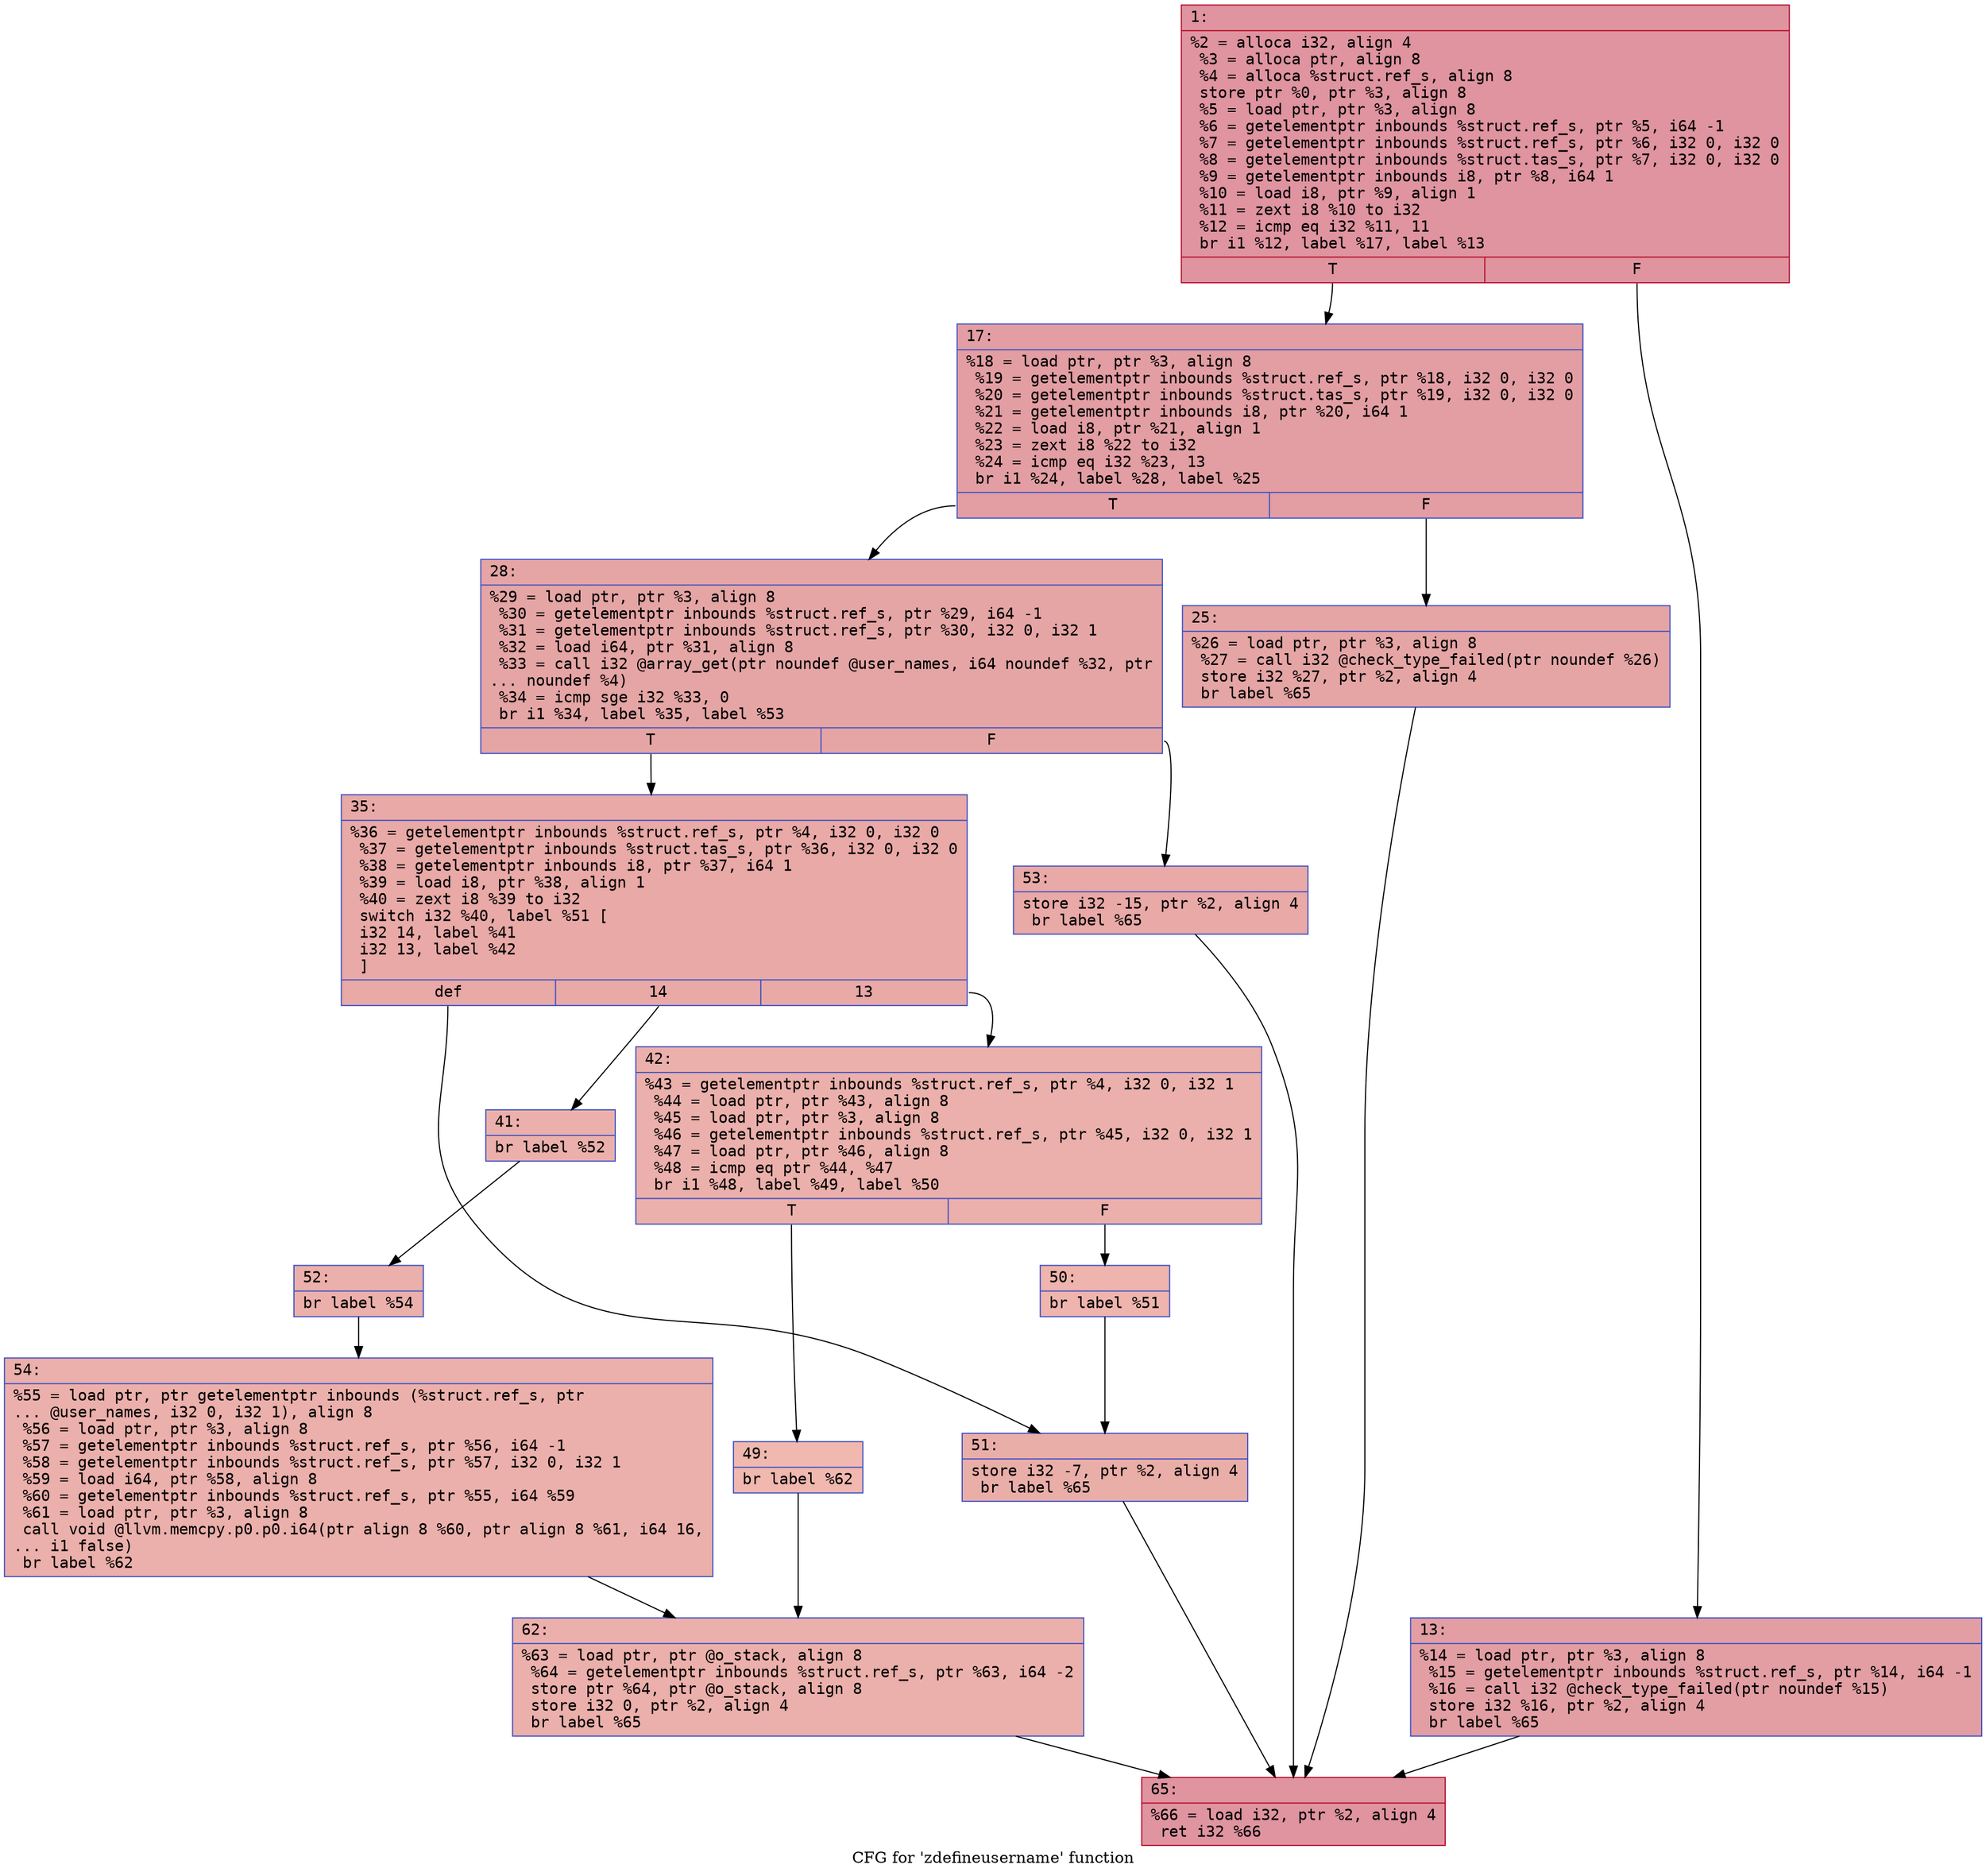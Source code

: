 digraph "CFG for 'zdefineusername' function" {
	label="CFG for 'zdefineusername' function";

	Node0x6000030d69e0 [shape=record,color="#b70d28ff", style=filled, fillcolor="#b70d2870" fontname="Courier",label="{1:\l|  %2 = alloca i32, align 4\l  %3 = alloca ptr, align 8\l  %4 = alloca %struct.ref_s, align 8\l  store ptr %0, ptr %3, align 8\l  %5 = load ptr, ptr %3, align 8\l  %6 = getelementptr inbounds %struct.ref_s, ptr %5, i64 -1\l  %7 = getelementptr inbounds %struct.ref_s, ptr %6, i32 0, i32 0\l  %8 = getelementptr inbounds %struct.tas_s, ptr %7, i32 0, i32 0\l  %9 = getelementptr inbounds i8, ptr %8, i64 1\l  %10 = load i8, ptr %9, align 1\l  %11 = zext i8 %10 to i32\l  %12 = icmp eq i32 %11, 11\l  br i1 %12, label %17, label %13\l|{<s0>T|<s1>F}}"];
	Node0x6000030d69e0:s0 -> Node0x6000030d6a80[tooltip="1 -> 17\nProbability 50.00%" ];
	Node0x6000030d69e0:s1 -> Node0x6000030d6a30[tooltip="1 -> 13\nProbability 50.00%" ];
	Node0x6000030d6a30 [shape=record,color="#3d50c3ff", style=filled, fillcolor="#be242e70" fontname="Courier",label="{13:\l|  %14 = load ptr, ptr %3, align 8\l  %15 = getelementptr inbounds %struct.ref_s, ptr %14, i64 -1\l  %16 = call i32 @check_type_failed(ptr noundef %15)\l  store i32 %16, ptr %2, align 4\l  br label %65\l}"];
	Node0x6000030d6a30 -> Node0x6000030d6e90[tooltip="13 -> 65\nProbability 100.00%" ];
	Node0x6000030d6a80 [shape=record,color="#3d50c3ff", style=filled, fillcolor="#be242e70" fontname="Courier",label="{17:\l|  %18 = load ptr, ptr %3, align 8\l  %19 = getelementptr inbounds %struct.ref_s, ptr %18, i32 0, i32 0\l  %20 = getelementptr inbounds %struct.tas_s, ptr %19, i32 0, i32 0\l  %21 = getelementptr inbounds i8, ptr %20, i64 1\l  %22 = load i8, ptr %21, align 1\l  %23 = zext i8 %22 to i32\l  %24 = icmp eq i32 %23, 13\l  br i1 %24, label %28, label %25\l|{<s0>T|<s1>F}}"];
	Node0x6000030d6a80:s0 -> Node0x6000030d6b20[tooltip="17 -> 28\nProbability 50.00%" ];
	Node0x6000030d6a80:s1 -> Node0x6000030d6ad0[tooltip="17 -> 25\nProbability 50.00%" ];
	Node0x6000030d6ad0 [shape=record,color="#3d50c3ff", style=filled, fillcolor="#c5333470" fontname="Courier",label="{25:\l|  %26 = load ptr, ptr %3, align 8\l  %27 = call i32 @check_type_failed(ptr noundef %26)\l  store i32 %27, ptr %2, align 4\l  br label %65\l}"];
	Node0x6000030d6ad0 -> Node0x6000030d6e90[tooltip="25 -> 65\nProbability 100.00%" ];
	Node0x6000030d6b20 [shape=record,color="#3d50c3ff", style=filled, fillcolor="#c5333470" fontname="Courier",label="{28:\l|  %29 = load ptr, ptr %3, align 8\l  %30 = getelementptr inbounds %struct.ref_s, ptr %29, i64 -1\l  %31 = getelementptr inbounds %struct.ref_s, ptr %30, i32 0, i32 1\l  %32 = load i64, ptr %31, align 8\l  %33 = call i32 @array_get(ptr noundef @user_names, i64 noundef %32, ptr\l... noundef %4)\l  %34 = icmp sge i32 %33, 0\l  br i1 %34, label %35, label %53\l|{<s0>T|<s1>F}}"];
	Node0x6000030d6b20:s0 -> Node0x6000030d6b70[tooltip="28 -> 35\nProbability 50.00%" ];
	Node0x6000030d6b20:s1 -> Node0x6000030d6da0[tooltip="28 -> 53\nProbability 50.00%" ];
	Node0x6000030d6b70 [shape=record,color="#3d50c3ff", style=filled, fillcolor="#ca3b3770" fontname="Courier",label="{35:\l|  %36 = getelementptr inbounds %struct.ref_s, ptr %4, i32 0, i32 0\l  %37 = getelementptr inbounds %struct.tas_s, ptr %36, i32 0, i32 0\l  %38 = getelementptr inbounds i8, ptr %37, i64 1\l  %39 = load i8, ptr %38, align 1\l  %40 = zext i8 %39 to i32\l  switch i32 %40, label %51 [\l    i32 14, label %41\l    i32 13, label %42\l  ]\l|{<s0>def|<s1>14|<s2>13}}"];
	Node0x6000030d6b70:s0 -> Node0x6000030d6d00[tooltip="35 -> 51\nProbability 33.33%" ];
	Node0x6000030d6b70:s1 -> Node0x6000030d6bc0[tooltip="35 -> 41\nProbability 33.33%" ];
	Node0x6000030d6b70:s2 -> Node0x6000030d6c10[tooltip="35 -> 42\nProbability 33.33%" ];
	Node0x6000030d6bc0 [shape=record,color="#3d50c3ff", style=filled, fillcolor="#d24b4070" fontname="Courier",label="{41:\l|  br label %52\l}"];
	Node0x6000030d6bc0 -> Node0x6000030d6d50[tooltip="41 -> 52\nProbability 100.00%" ];
	Node0x6000030d6c10 [shape=record,color="#3d50c3ff", style=filled, fillcolor="#d24b4070" fontname="Courier",label="{42:\l|  %43 = getelementptr inbounds %struct.ref_s, ptr %4, i32 0, i32 1\l  %44 = load ptr, ptr %43, align 8\l  %45 = load ptr, ptr %3, align 8\l  %46 = getelementptr inbounds %struct.ref_s, ptr %45, i32 0, i32 1\l  %47 = load ptr, ptr %46, align 8\l  %48 = icmp eq ptr %44, %47\l  br i1 %48, label %49, label %50\l|{<s0>T|<s1>F}}"];
	Node0x6000030d6c10:s0 -> Node0x6000030d6c60[tooltip="42 -> 49\nProbability 37.50%" ];
	Node0x6000030d6c10:s1 -> Node0x6000030d6cb0[tooltip="42 -> 50\nProbability 62.50%" ];
	Node0x6000030d6c60 [shape=record,color="#3d50c3ff", style=filled, fillcolor="#dc5d4a70" fontname="Courier",label="{49:\l|  br label %62\l}"];
	Node0x6000030d6c60 -> Node0x6000030d6e40[tooltip="49 -> 62\nProbability 100.00%" ];
	Node0x6000030d6cb0 [shape=record,color="#3d50c3ff", style=filled, fillcolor="#d8564670" fontname="Courier",label="{50:\l|  br label %51\l}"];
	Node0x6000030d6cb0 -> Node0x6000030d6d00[tooltip="50 -> 51\nProbability 100.00%" ];
	Node0x6000030d6d00 [shape=record,color="#3d50c3ff", style=filled, fillcolor="#d0473d70" fontname="Courier",label="{51:\l|  store i32 -7, ptr %2, align 4\l  br label %65\l}"];
	Node0x6000030d6d00 -> Node0x6000030d6e90[tooltip="51 -> 65\nProbability 100.00%" ];
	Node0x6000030d6d50 [shape=record,color="#3d50c3ff", style=filled, fillcolor="#d24b4070" fontname="Courier",label="{52:\l|  br label %54\l}"];
	Node0x6000030d6d50 -> Node0x6000030d6df0[tooltip="52 -> 54\nProbability 100.00%" ];
	Node0x6000030d6da0 [shape=record,color="#3d50c3ff", style=filled, fillcolor="#ca3b3770" fontname="Courier",label="{53:\l|  store i32 -15, ptr %2, align 4\l  br label %65\l}"];
	Node0x6000030d6da0 -> Node0x6000030d6e90[tooltip="53 -> 65\nProbability 100.00%" ];
	Node0x6000030d6df0 [shape=record,color="#3d50c3ff", style=filled, fillcolor="#d24b4070" fontname="Courier",label="{54:\l|  %55 = load ptr, ptr getelementptr inbounds (%struct.ref_s, ptr\l... @user_names, i32 0, i32 1), align 8\l  %56 = load ptr, ptr %3, align 8\l  %57 = getelementptr inbounds %struct.ref_s, ptr %56, i64 -1\l  %58 = getelementptr inbounds %struct.ref_s, ptr %57, i32 0, i32 1\l  %59 = load i64, ptr %58, align 8\l  %60 = getelementptr inbounds %struct.ref_s, ptr %55, i64 %59\l  %61 = load ptr, ptr %3, align 8\l  call void @llvm.memcpy.p0.p0.i64(ptr align 8 %60, ptr align 8 %61, i64 16,\l... i1 false)\l  br label %62\l}"];
	Node0x6000030d6df0 -> Node0x6000030d6e40[tooltip="54 -> 62\nProbability 100.00%" ];
	Node0x6000030d6e40 [shape=record,color="#3d50c3ff", style=filled, fillcolor="#d24b4070" fontname="Courier",label="{62:\l|  %63 = load ptr, ptr @o_stack, align 8\l  %64 = getelementptr inbounds %struct.ref_s, ptr %63, i64 -2\l  store ptr %64, ptr @o_stack, align 8\l  store i32 0, ptr %2, align 4\l  br label %65\l}"];
	Node0x6000030d6e40 -> Node0x6000030d6e90[tooltip="62 -> 65\nProbability 100.00%" ];
	Node0x6000030d6e90 [shape=record,color="#b70d28ff", style=filled, fillcolor="#b70d2870" fontname="Courier",label="{65:\l|  %66 = load i32, ptr %2, align 4\l  ret i32 %66\l}"];
}
